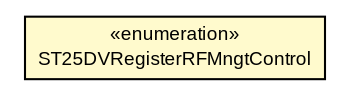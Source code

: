 #!/usr/local/bin/dot
#
# Class diagram 
# Generated by UMLGraph version R5_7_2-3-gee82a7 (http://www.umlgraph.org/)
#

digraph G {
	edge [fontname="arial",fontsize=10,labelfontname="arial",labelfontsize=10];
	node [fontname="arial",fontsize=10,shape=plaintext];
	nodesep=0.25;
	ranksep=0.5;
	// com.st.st25sdk.type5.st25dv.ST25DVRegisterRfMgt.ST25DVRegisterRFMngtControl
	c33530 [label=<<table title="com.st.st25sdk.type5.st25dv.ST25DVRegisterRfMgt.ST25DVRegisterRFMngtControl" border="0" cellborder="1" cellspacing="0" cellpadding="2" port="p" bgcolor="lemonChiffon" href="./ST25DVRegisterRfMgt.ST25DVRegisterRFMngtControl.html">
		<tr><td><table border="0" cellspacing="0" cellpadding="1">
<tr><td align="center" balign="center"> &#171;enumeration&#187; </td></tr>
<tr><td align="center" balign="center"> ST25DVRegisterRFMngtControl </td></tr>
		</table></td></tr>
		</table>>, URL="./ST25DVRegisterRfMgt.ST25DVRegisterRFMngtControl.html", fontname="arial", fontcolor="black", fontsize=9.0];
}

